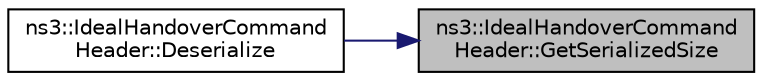 digraph "ns3::IdealHandoverCommandHeader::GetSerializedSize"
{
 // LATEX_PDF_SIZE
  edge [fontname="Helvetica",fontsize="10",labelfontname="Helvetica",labelfontsize="10"];
  node [fontname="Helvetica",fontsize="10",shape=record];
  rankdir="RL";
  Node1 [label="ns3::IdealHandoverCommand\lHeader::GetSerializedSize",height=0.2,width=0.4,color="black", fillcolor="grey75", style="filled", fontcolor="black",tooltip=" "];
  Node1 -> Node2 [dir="back",color="midnightblue",fontsize="10",style="solid",fontname="Helvetica"];
  Node2 [label="ns3::IdealHandoverCommand\lHeader::Deserialize",height=0.2,width=0.4,color="black", fillcolor="white", style="filled",URL="$classns3_1_1_ideal_handover_command_header.html#a5d82964ca56bdcc809ea265051dd7051",tooltip=" "];
}
